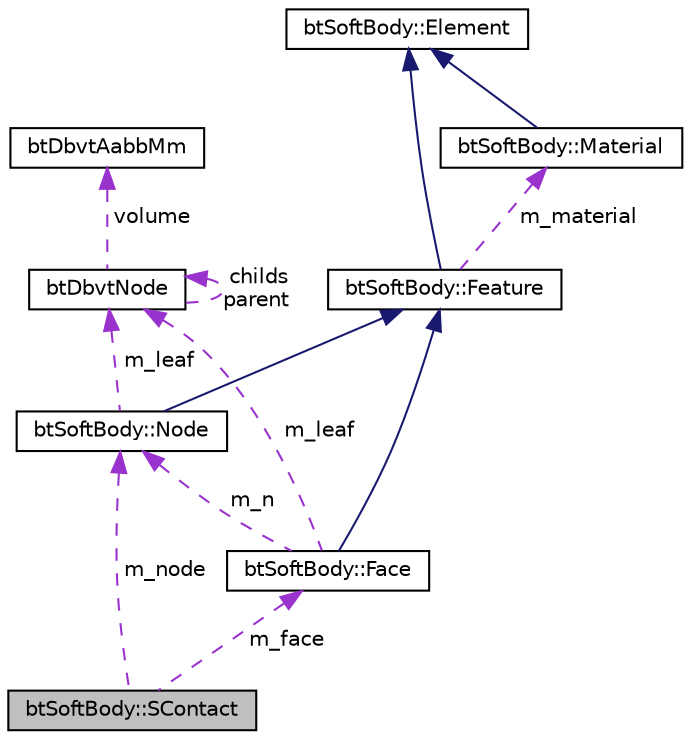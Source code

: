 digraph "btSoftBody::SContact"
{
  edge [fontname="Helvetica",fontsize="10",labelfontname="Helvetica",labelfontsize="10"];
  node [fontname="Helvetica",fontsize="10",shape=record];
  Node1 [label="btSoftBody::SContact",height=0.2,width=0.4,color="black", fillcolor="grey75", style="filled", fontcolor="black"];
  Node2 -> Node1 [dir="back",color="darkorchid3",fontsize="10",style="dashed",label=" m_face" ];
  Node2 [label="btSoftBody::Face",height=0.2,width=0.4,color="black", fillcolor="white", style="filled",URL="$structbt_soft_body_1_1_face.html"];
  Node3 -> Node2 [dir="back",color="midnightblue",fontsize="10",style="solid"];
  Node3 [label="btSoftBody::Feature",height=0.2,width=0.4,color="black", fillcolor="white", style="filled",URL="$structbt_soft_body_1_1_feature.html"];
  Node4 -> Node3 [dir="back",color="midnightblue",fontsize="10",style="solid"];
  Node4 [label="btSoftBody::Element",height=0.2,width=0.4,color="black", fillcolor="white", style="filled",URL="$structbt_soft_body_1_1_element.html"];
  Node5 -> Node3 [dir="back",color="darkorchid3",fontsize="10",style="dashed",label=" m_material" ];
  Node5 [label="btSoftBody::Material",height=0.2,width=0.4,color="black", fillcolor="white", style="filled",URL="$structbt_soft_body_1_1_material.html"];
  Node4 -> Node5 [dir="back",color="midnightblue",fontsize="10",style="solid"];
  Node6 -> Node2 [dir="back",color="darkorchid3",fontsize="10",style="dashed",label=" m_n" ];
  Node6 [label="btSoftBody::Node",height=0.2,width=0.4,color="black", fillcolor="white", style="filled",URL="$structbt_soft_body_1_1_node.html"];
  Node3 -> Node6 [dir="back",color="midnightblue",fontsize="10",style="solid"];
  Node7 -> Node6 [dir="back",color="darkorchid3",fontsize="10",style="dashed",label=" m_leaf" ];
  Node7 [label="btDbvtNode",height=0.2,width=0.4,color="black", fillcolor="white", style="filled",URL="$structbt_dbvt_node.html"];
  Node8 -> Node7 [dir="back",color="darkorchid3",fontsize="10",style="dashed",label=" volume" ];
  Node8 [label="btDbvtAabbMm",height=0.2,width=0.4,color="black", fillcolor="white", style="filled",URL="$structbt_dbvt_aabb_mm.html"];
  Node7 -> Node7 [dir="back",color="darkorchid3",fontsize="10",style="dashed",label=" childs\nparent" ];
  Node7 -> Node2 [dir="back",color="darkorchid3",fontsize="10",style="dashed",label=" m_leaf" ];
  Node6 -> Node1 [dir="back",color="darkorchid3",fontsize="10",style="dashed",label=" m_node" ];
}
